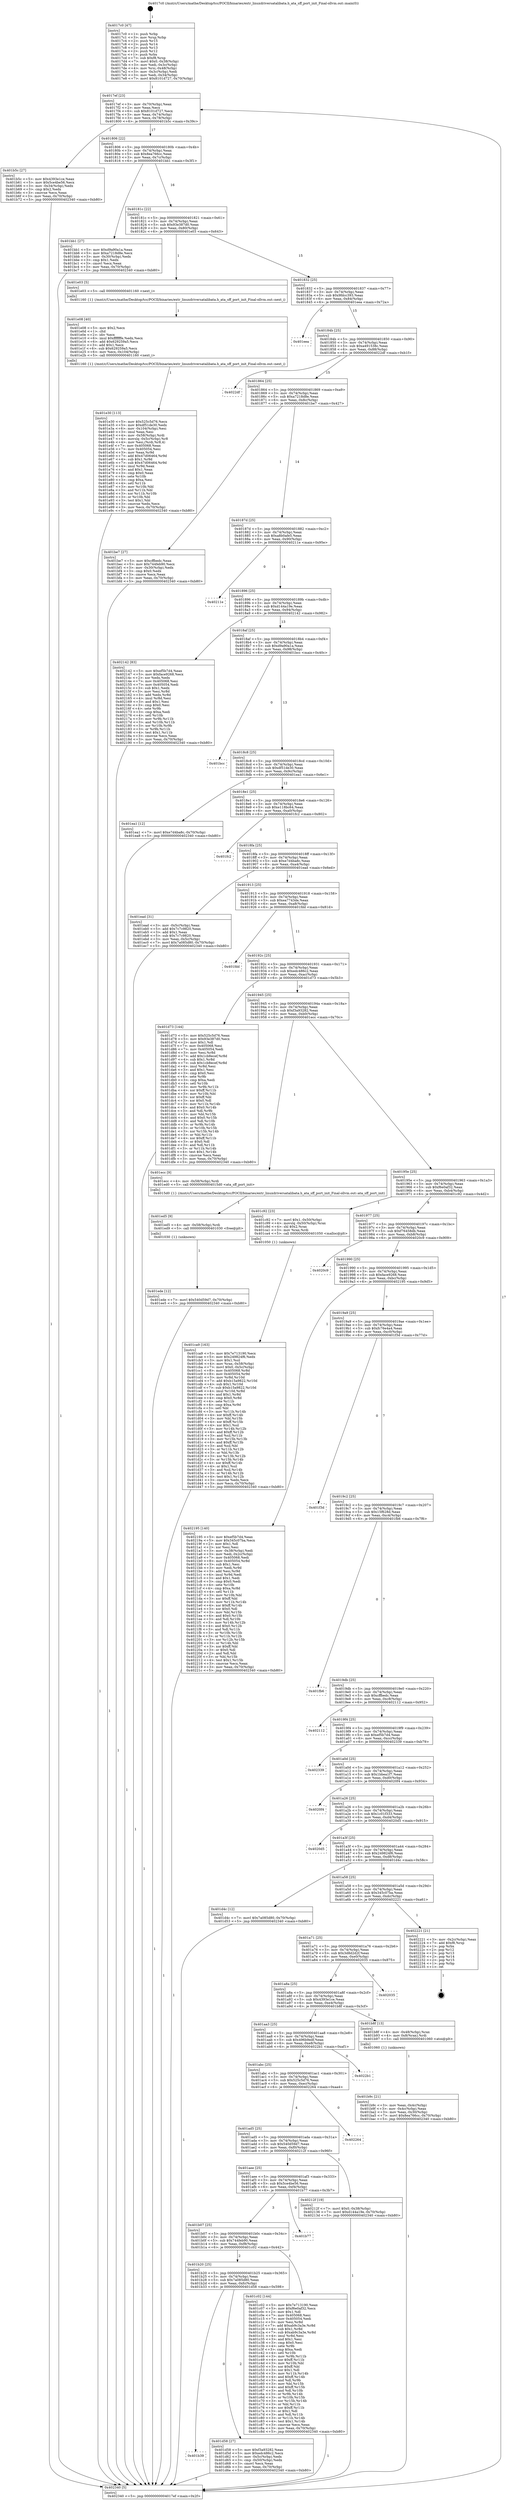 digraph "0x4017c0" {
  label = "0x4017c0 (/mnt/c/Users/mathe/Desktop/tcc/POCII/binaries/extr_linuxdriversatalibata.h_ata_sff_port_init_Final-ollvm.out::main(0))"
  labelloc = "t"
  node[shape=record]

  Entry [label="",width=0.3,height=0.3,shape=circle,fillcolor=black,style=filled]
  "0x4017ef" [label="{
     0x4017ef [23]\l
     | [instrs]\l
     &nbsp;&nbsp;0x4017ef \<+3\>: mov -0x70(%rbp),%eax\l
     &nbsp;&nbsp;0x4017f2 \<+2\>: mov %eax,%ecx\l
     &nbsp;&nbsp;0x4017f4 \<+6\>: sub $0x8101d727,%ecx\l
     &nbsp;&nbsp;0x4017fa \<+3\>: mov %eax,-0x74(%rbp)\l
     &nbsp;&nbsp;0x4017fd \<+3\>: mov %ecx,-0x78(%rbp)\l
     &nbsp;&nbsp;0x401800 \<+6\>: je 0000000000401b5c \<main+0x39c\>\l
  }"]
  "0x401b5c" [label="{
     0x401b5c [27]\l
     | [instrs]\l
     &nbsp;&nbsp;0x401b5c \<+5\>: mov $0x4393e1ce,%eax\l
     &nbsp;&nbsp;0x401b61 \<+5\>: mov $0x5ce4be56,%ecx\l
     &nbsp;&nbsp;0x401b66 \<+3\>: mov -0x34(%rbp),%edx\l
     &nbsp;&nbsp;0x401b69 \<+3\>: cmp $0x2,%edx\l
     &nbsp;&nbsp;0x401b6c \<+3\>: cmovne %ecx,%eax\l
     &nbsp;&nbsp;0x401b6f \<+3\>: mov %eax,-0x70(%rbp)\l
     &nbsp;&nbsp;0x401b72 \<+5\>: jmp 0000000000402340 \<main+0xb80\>\l
  }"]
  "0x401806" [label="{
     0x401806 [22]\l
     | [instrs]\l
     &nbsp;&nbsp;0x401806 \<+5\>: jmp 000000000040180b \<main+0x4b\>\l
     &nbsp;&nbsp;0x40180b \<+3\>: mov -0x74(%rbp),%eax\l
     &nbsp;&nbsp;0x40180e \<+5\>: sub $0x8ea766cc,%eax\l
     &nbsp;&nbsp;0x401813 \<+3\>: mov %eax,-0x7c(%rbp)\l
     &nbsp;&nbsp;0x401816 \<+6\>: je 0000000000401bb1 \<main+0x3f1\>\l
  }"]
  "0x402340" [label="{
     0x402340 [5]\l
     | [instrs]\l
     &nbsp;&nbsp;0x402340 \<+5\>: jmp 00000000004017ef \<main+0x2f\>\l
  }"]
  "0x4017c0" [label="{
     0x4017c0 [47]\l
     | [instrs]\l
     &nbsp;&nbsp;0x4017c0 \<+1\>: push %rbp\l
     &nbsp;&nbsp;0x4017c1 \<+3\>: mov %rsp,%rbp\l
     &nbsp;&nbsp;0x4017c4 \<+2\>: push %r15\l
     &nbsp;&nbsp;0x4017c6 \<+2\>: push %r14\l
     &nbsp;&nbsp;0x4017c8 \<+2\>: push %r13\l
     &nbsp;&nbsp;0x4017ca \<+2\>: push %r12\l
     &nbsp;&nbsp;0x4017cc \<+1\>: push %rbx\l
     &nbsp;&nbsp;0x4017cd \<+7\>: sub $0xf8,%rsp\l
     &nbsp;&nbsp;0x4017d4 \<+7\>: movl $0x0,-0x38(%rbp)\l
     &nbsp;&nbsp;0x4017db \<+3\>: mov %edi,-0x3c(%rbp)\l
     &nbsp;&nbsp;0x4017de \<+4\>: mov %rsi,-0x48(%rbp)\l
     &nbsp;&nbsp;0x4017e2 \<+3\>: mov -0x3c(%rbp),%edi\l
     &nbsp;&nbsp;0x4017e5 \<+3\>: mov %edi,-0x34(%rbp)\l
     &nbsp;&nbsp;0x4017e8 \<+7\>: movl $0x8101d727,-0x70(%rbp)\l
  }"]
  Exit [label="",width=0.3,height=0.3,shape=circle,fillcolor=black,style=filled,peripheries=2]
  "0x401bb1" [label="{
     0x401bb1 [27]\l
     | [instrs]\l
     &nbsp;&nbsp;0x401bb1 \<+5\>: mov $0xd9a90a1a,%eax\l
     &nbsp;&nbsp;0x401bb6 \<+5\>: mov $0xa7218d8e,%ecx\l
     &nbsp;&nbsp;0x401bbb \<+3\>: mov -0x30(%rbp),%edx\l
     &nbsp;&nbsp;0x401bbe \<+3\>: cmp $0x1,%edx\l
     &nbsp;&nbsp;0x401bc1 \<+3\>: cmovl %ecx,%eax\l
     &nbsp;&nbsp;0x401bc4 \<+3\>: mov %eax,-0x70(%rbp)\l
     &nbsp;&nbsp;0x401bc7 \<+5\>: jmp 0000000000402340 \<main+0xb80\>\l
  }"]
  "0x40181c" [label="{
     0x40181c [22]\l
     | [instrs]\l
     &nbsp;&nbsp;0x40181c \<+5\>: jmp 0000000000401821 \<main+0x61\>\l
     &nbsp;&nbsp;0x401821 \<+3\>: mov -0x74(%rbp),%eax\l
     &nbsp;&nbsp;0x401824 \<+5\>: sub $0x93e387d0,%eax\l
     &nbsp;&nbsp;0x401829 \<+3\>: mov %eax,-0x80(%rbp)\l
     &nbsp;&nbsp;0x40182c \<+6\>: je 0000000000401e03 \<main+0x643\>\l
  }"]
  "0x401ede" [label="{
     0x401ede [12]\l
     | [instrs]\l
     &nbsp;&nbsp;0x401ede \<+7\>: movl $0x540d59d7,-0x70(%rbp)\l
     &nbsp;&nbsp;0x401ee5 \<+5\>: jmp 0000000000402340 \<main+0xb80\>\l
  }"]
  "0x401e03" [label="{
     0x401e03 [5]\l
     | [instrs]\l
     &nbsp;&nbsp;0x401e03 \<+5\>: call 0000000000401160 \<next_i\>\l
     | [calls]\l
     &nbsp;&nbsp;0x401160 \{1\} (/mnt/c/Users/mathe/Desktop/tcc/POCII/binaries/extr_linuxdriversatalibata.h_ata_sff_port_init_Final-ollvm.out::next_i)\l
  }"]
  "0x401832" [label="{
     0x401832 [25]\l
     | [instrs]\l
     &nbsp;&nbsp;0x401832 \<+5\>: jmp 0000000000401837 \<main+0x77\>\l
     &nbsp;&nbsp;0x401837 \<+3\>: mov -0x74(%rbp),%eax\l
     &nbsp;&nbsp;0x40183a \<+5\>: sub $0x9fdcc393,%eax\l
     &nbsp;&nbsp;0x40183f \<+6\>: mov %eax,-0x84(%rbp)\l
     &nbsp;&nbsp;0x401845 \<+6\>: je 0000000000401eea \<main+0x72a\>\l
  }"]
  "0x401ed5" [label="{
     0x401ed5 [9]\l
     | [instrs]\l
     &nbsp;&nbsp;0x401ed5 \<+4\>: mov -0x58(%rbp),%rdi\l
     &nbsp;&nbsp;0x401ed9 \<+5\>: call 0000000000401030 \<free@plt\>\l
     | [calls]\l
     &nbsp;&nbsp;0x401030 \{1\} (unknown)\l
  }"]
  "0x401eea" [label="{
     0x401eea\l
  }", style=dashed]
  "0x40184b" [label="{
     0x40184b [25]\l
     | [instrs]\l
     &nbsp;&nbsp;0x40184b \<+5\>: jmp 0000000000401850 \<main+0x90\>\l
     &nbsp;&nbsp;0x401850 \<+3\>: mov -0x74(%rbp),%eax\l
     &nbsp;&nbsp;0x401853 \<+5\>: sub $0xa491538c,%eax\l
     &nbsp;&nbsp;0x401858 \<+6\>: mov %eax,-0x88(%rbp)\l
     &nbsp;&nbsp;0x40185e \<+6\>: je 00000000004022df \<main+0xb1f\>\l
  }"]
  "0x401e30" [label="{
     0x401e30 [113]\l
     | [instrs]\l
     &nbsp;&nbsp;0x401e30 \<+5\>: mov $0x525c5d76,%ecx\l
     &nbsp;&nbsp;0x401e35 \<+5\>: mov $0xdf51de30,%edx\l
     &nbsp;&nbsp;0x401e3a \<+6\>: mov -0x104(%rbp),%esi\l
     &nbsp;&nbsp;0x401e40 \<+3\>: imul %eax,%esi\l
     &nbsp;&nbsp;0x401e43 \<+4\>: mov -0x58(%rbp),%rdi\l
     &nbsp;&nbsp;0x401e47 \<+4\>: movslq -0x5c(%rbp),%r8\l
     &nbsp;&nbsp;0x401e4b \<+4\>: mov %esi,(%rdi,%r8,4)\l
     &nbsp;&nbsp;0x401e4f \<+7\>: mov 0x405068,%eax\l
     &nbsp;&nbsp;0x401e56 \<+7\>: mov 0x405054,%esi\l
     &nbsp;&nbsp;0x401e5d \<+3\>: mov %eax,%r9d\l
     &nbsp;&nbsp;0x401e60 \<+7\>: add $0x47d06464,%r9d\l
     &nbsp;&nbsp;0x401e67 \<+4\>: sub $0x1,%r9d\l
     &nbsp;&nbsp;0x401e6b \<+7\>: sub $0x47d06464,%r9d\l
     &nbsp;&nbsp;0x401e72 \<+4\>: imul %r9d,%eax\l
     &nbsp;&nbsp;0x401e76 \<+3\>: and $0x1,%eax\l
     &nbsp;&nbsp;0x401e79 \<+3\>: cmp $0x0,%eax\l
     &nbsp;&nbsp;0x401e7c \<+4\>: sete %r10b\l
     &nbsp;&nbsp;0x401e80 \<+3\>: cmp $0xa,%esi\l
     &nbsp;&nbsp;0x401e83 \<+4\>: setl %r11b\l
     &nbsp;&nbsp;0x401e87 \<+3\>: mov %r10b,%bl\l
     &nbsp;&nbsp;0x401e8a \<+3\>: and %r11b,%bl\l
     &nbsp;&nbsp;0x401e8d \<+3\>: xor %r11b,%r10b\l
     &nbsp;&nbsp;0x401e90 \<+3\>: or %r10b,%bl\l
     &nbsp;&nbsp;0x401e93 \<+3\>: test $0x1,%bl\l
     &nbsp;&nbsp;0x401e96 \<+3\>: cmovne %edx,%ecx\l
     &nbsp;&nbsp;0x401e99 \<+3\>: mov %ecx,-0x70(%rbp)\l
     &nbsp;&nbsp;0x401e9c \<+5\>: jmp 0000000000402340 \<main+0xb80\>\l
  }"]
  "0x4022df" [label="{
     0x4022df\l
  }", style=dashed]
  "0x401864" [label="{
     0x401864 [25]\l
     | [instrs]\l
     &nbsp;&nbsp;0x401864 \<+5\>: jmp 0000000000401869 \<main+0xa9\>\l
     &nbsp;&nbsp;0x401869 \<+3\>: mov -0x74(%rbp),%eax\l
     &nbsp;&nbsp;0x40186c \<+5\>: sub $0xa7218d8e,%eax\l
     &nbsp;&nbsp;0x401871 \<+6\>: mov %eax,-0x8c(%rbp)\l
     &nbsp;&nbsp;0x401877 \<+6\>: je 0000000000401be7 \<main+0x427\>\l
  }"]
  "0x401e08" [label="{
     0x401e08 [40]\l
     | [instrs]\l
     &nbsp;&nbsp;0x401e08 \<+5\>: mov $0x2,%ecx\l
     &nbsp;&nbsp;0x401e0d \<+1\>: cltd\l
     &nbsp;&nbsp;0x401e0e \<+2\>: idiv %ecx\l
     &nbsp;&nbsp;0x401e10 \<+6\>: imul $0xfffffffe,%edx,%ecx\l
     &nbsp;&nbsp;0x401e16 \<+6\>: add $0x629259a5,%ecx\l
     &nbsp;&nbsp;0x401e1c \<+3\>: add $0x1,%ecx\l
     &nbsp;&nbsp;0x401e1f \<+6\>: sub $0x629259a5,%ecx\l
     &nbsp;&nbsp;0x401e25 \<+6\>: mov %ecx,-0x104(%rbp)\l
     &nbsp;&nbsp;0x401e2b \<+5\>: call 0000000000401160 \<next_i\>\l
     | [calls]\l
     &nbsp;&nbsp;0x401160 \{1\} (/mnt/c/Users/mathe/Desktop/tcc/POCII/binaries/extr_linuxdriversatalibata.h_ata_sff_port_init_Final-ollvm.out::next_i)\l
  }"]
  "0x401be7" [label="{
     0x401be7 [27]\l
     | [instrs]\l
     &nbsp;&nbsp;0x401be7 \<+5\>: mov $0xcffbedc,%eax\l
     &nbsp;&nbsp;0x401bec \<+5\>: mov $0x744feb90,%ecx\l
     &nbsp;&nbsp;0x401bf1 \<+3\>: mov -0x30(%rbp),%edx\l
     &nbsp;&nbsp;0x401bf4 \<+3\>: cmp $0x0,%edx\l
     &nbsp;&nbsp;0x401bf7 \<+3\>: cmove %ecx,%eax\l
     &nbsp;&nbsp;0x401bfa \<+3\>: mov %eax,-0x70(%rbp)\l
     &nbsp;&nbsp;0x401bfd \<+5\>: jmp 0000000000402340 \<main+0xb80\>\l
  }"]
  "0x40187d" [label="{
     0x40187d [25]\l
     | [instrs]\l
     &nbsp;&nbsp;0x40187d \<+5\>: jmp 0000000000401882 \<main+0xc2\>\l
     &nbsp;&nbsp;0x401882 \<+3\>: mov -0x74(%rbp),%eax\l
     &nbsp;&nbsp;0x401885 \<+5\>: sub $0xa8b0afe5,%eax\l
     &nbsp;&nbsp;0x40188a \<+6\>: mov %eax,-0x90(%rbp)\l
     &nbsp;&nbsp;0x401890 \<+6\>: je 000000000040211e \<main+0x95e\>\l
  }"]
  "0x401b39" [label="{
     0x401b39\l
  }", style=dashed]
  "0x40211e" [label="{
     0x40211e\l
  }", style=dashed]
  "0x401896" [label="{
     0x401896 [25]\l
     | [instrs]\l
     &nbsp;&nbsp;0x401896 \<+5\>: jmp 000000000040189b \<main+0xdb\>\l
     &nbsp;&nbsp;0x40189b \<+3\>: mov -0x74(%rbp),%eax\l
     &nbsp;&nbsp;0x40189e \<+5\>: sub $0xd144a19e,%eax\l
     &nbsp;&nbsp;0x4018a3 \<+6\>: mov %eax,-0x94(%rbp)\l
     &nbsp;&nbsp;0x4018a9 \<+6\>: je 0000000000402142 \<main+0x982\>\l
  }"]
  "0x401d58" [label="{
     0x401d58 [27]\l
     | [instrs]\l
     &nbsp;&nbsp;0x401d58 \<+5\>: mov $0xf3a93282,%eax\l
     &nbsp;&nbsp;0x401d5d \<+5\>: mov $0xedc486c2,%ecx\l
     &nbsp;&nbsp;0x401d62 \<+3\>: mov -0x5c(%rbp),%edx\l
     &nbsp;&nbsp;0x401d65 \<+3\>: cmp -0x50(%rbp),%edx\l
     &nbsp;&nbsp;0x401d68 \<+3\>: cmovl %ecx,%eax\l
     &nbsp;&nbsp;0x401d6b \<+3\>: mov %eax,-0x70(%rbp)\l
     &nbsp;&nbsp;0x401d6e \<+5\>: jmp 0000000000402340 \<main+0xb80\>\l
  }"]
  "0x402142" [label="{
     0x402142 [83]\l
     | [instrs]\l
     &nbsp;&nbsp;0x402142 \<+5\>: mov $0xef5b7d4,%eax\l
     &nbsp;&nbsp;0x402147 \<+5\>: mov $0xface9268,%ecx\l
     &nbsp;&nbsp;0x40214c \<+2\>: xor %edx,%edx\l
     &nbsp;&nbsp;0x40214e \<+7\>: mov 0x405068,%esi\l
     &nbsp;&nbsp;0x402155 \<+7\>: mov 0x405054,%edi\l
     &nbsp;&nbsp;0x40215c \<+3\>: sub $0x1,%edx\l
     &nbsp;&nbsp;0x40215f \<+3\>: mov %esi,%r8d\l
     &nbsp;&nbsp;0x402162 \<+3\>: add %edx,%r8d\l
     &nbsp;&nbsp;0x402165 \<+4\>: imul %r8d,%esi\l
     &nbsp;&nbsp;0x402169 \<+3\>: and $0x1,%esi\l
     &nbsp;&nbsp;0x40216c \<+3\>: cmp $0x0,%esi\l
     &nbsp;&nbsp;0x40216f \<+4\>: sete %r9b\l
     &nbsp;&nbsp;0x402173 \<+3\>: cmp $0xa,%edi\l
     &nbsp;&nbsp;0x402176 \<+4\>: setl %r10b\l
     &nbsp;&nbsp;0x40217a \<+3\>: mov %r9b,%r11b\l
     &nbsp;&nbsp;0x40217d \<+3\>: and %r10b,%r11b\l
     &nbsp;&nbsp;0x402180 \<+3\>: xor %r10b,%r9b\l
     &nbsp;&nbsp;0x402183 \<+3\>: or %r9b,%r11b\l
     &nbsp;&nbsp;0x402186 \<+4\>: test $0x1,%r11b\l
     &nbsp;&nbsp;0x40218a \<+3\>: cmovne %ecx,%eax\l
     &nbsp;&nbsp;0x40218d \<+3\>: mov %eax,-0x70(%rbp)\l
     &nbsp;&nbsp;0x402190 \<+5\>: jmp 0000000000402340 \<main+0xb80\>\l
  }"]
  "0x4018af" [label="{
     0x4018af [25]\l
     | [instrs]\l
     &nbsp;&nbsp;0x4018af \<+5\>: jmp 00000000004018b4 \<main+0xf4\>\l
     &nbsp;&nbsp;0x4018b4 \<+3\>: mov -0x74(%rbp),%eax\l
     &nbsp;&nbsp;0x4018b7 \<+5\>: sub $0xd9a90a1a,%eax\l
     &nbsp;&nbsp;0x4018bc \<+6\>: mov %eax,-0x98(%rbp)\l
     &nbsp;&nbsp;0x4018c2 \<+6\>: je 0000000000401bcc \<main+0x40c\>\l
  }"]
  "0x401ca9" [label="{
     0x401ca9 [163]\l
     | [instrs]\l
     &nbsp;&nbsp;0x401ca9 \<+5\>: mov $0x7e713190,%ecx\l
     &nbsp;&nbsp;0x401cae \<+5\>: mov $0x249824f6,%edx\l
     &nbsp;&nbsp;0x401cb3 \<+3\>: mov $0x1,%sil\l
     &nbsp;&nbsp;0x401cb6 \<+4\>: mov %rax,-0x58(%rbp)\l
     &nbsp;&nbsp;0x401cba \<+7\>: movl $0x0,-0x5c(%rbp)\l
     &nbsp;&nbsp;0x401cc1 \<+8\>: mov 0x405068,%r8d\l
     &nbsp;&nbsp;0x401cc9 \<+8\>: mov 0x405054,%r9d\l
     &nbsp;&nbsp;0x401cd1 \<+3\>: mov %r8d,%r10d\l
     &nbsp;&nbsp;0x401cd4 \<+7\>: add $0xb15a9822,%r10d\l
     &nbsp;&nbsp;0x401cdb \<+4\>: sub $0x1,%r10d\l
     &nbsp;&nbsp;0x401cdf \<+7\>: sub $0xb15a9822,%r10d\l
     &nbsp;&nbsp;0x401ce6 \<+4\>: imul %r10d,%r8d\l
     &nbsp;&nbsp;0x401cea \<+4\>: and $0x1,%r8d\l
     &nbsp;&nbsp;0x401cee \<+4\>: cmp $0x0,%r8d\l
     &nbsp;&nbsp;0x401cf2 \<+4\>: sete %r11b\l
     &nbsp;&nbsp;0x401cf6 \<+4\>: cmp $0xa,%r9d\l
     &nbsp;&nbsp;0x401cfa \<+3\>: setl %bl\l
     &nbsp;&nbsp;0x401cfd \<+3\>: mov %r11b,%r14b\l
     &nbsp;&nbsp;0x401d00 \<+4\>: xor $0xff,%r14b\l
     &nbsp;&nbsp;0x401d04 \<+3\>: mov %bl,%r15b\l
     &nbsp;&nbsp;0x401d07 \<+4\>: xor $0xff,%r15b\l
     &nbsp;&nbsp;0x401d0b \<+4\>: xor $0x1,%sil\l
     &nbsp;&nbsp;0x401d0f \<+3\>: mov %r14b,%r12b\l
     &nbsp;&nbsp;0x401d12 \<+4\>: and $0xff,%r12b\l
     &nbsp;&nbsp;0x401d16 \<+3\>: and %sil,%r11b\l
     &nbsp;&nbsp;0x401d19 \<+3\>: mov %r15b,%r13b\l
     &nbsp;&nbsp;0x401d1c \<+4\>: and $0xff,%r13b\l
     &nbsp;&nbsp;0x401d20 \<+3\>: and %sil,%bl\l
     &nbsp;&nbsp;0x401d23 \<+3\>: or %r11b,%r12b\l
     &nbsp;&nbsp;0x401d26 \<+3\>: or %bl,%r13b\l
     &nbsp;&nbsp;0x401d29 \<+3\>: xor %r13b,%r12b\l
     &nbsp;&nbsp;0x401d2c \<+3\>: or %r15b,%r14b\l
     &nbsp;&nbsp;0x401d2f \<+4\>: xor $0xff,%r14b\l
     &nbsp;&nbsp;0x401d33 \<+4\>: or $0x1,%sil\l
     &nbsp;&nbsp;0x401d37 \<+3\>: and %sil,%r14b\l
     &nbsp;&nbsp;0x401d3a \<+3\>: or %r14b,%r12b\l
     &nbsp;&nbsp;0x401d3d \<+4\>: test $0x1,%r12b\l
     &nbsp;&nbsp;0x401d41 \<+3\>: cmovne %edx,%ecx\l
     &nbsp;&nbsp;0x401d44 \<+3\>: mov %ecx,-0x70(%rbp)\l
     &nbsp;&nbsp;0x401d47 \<+5\>: jmp 0000000000402340 \<main+0xb80\>\l
  }"]
  "0x401bcc" [label="{
     0x401bcc\l
  }", style=dashed]
  "0x4018c8" [label="{
     0x4018c8 [25]\l
     | [instrs]\l
     &nbsp;&nbsp;0x4018c8 \<+5\>: jmp 00000000004018cd \<main+0x10d\>\l
     &nbsp;&nbsp;0x4018cd \<+3\>: mov -0x74(%rbp),%eax\l
     &nbsp;&nbsp;0x4018d0 \<+5\>: sub $0xdf51de30,%eax\l
     &nbsp;&nbsp;0x4018d5 \<+6\>: mov %eax,-0x9c(%rbp)\l
     &nbsp;&nbsp;0x4018db \<+6\>: je 0000000000401ea1 \<main+0x6e1\>\l
  }"]
  "0x401b20" [label="{
     0x401b20 [25]\l
     | [instrs]\l
     &nbsp;&nbsp;0x401b20 \<+5\>: jmp 0000000000401b25 \<main+0x365\>\l
     &nbsp;&nbsp;0x401b25 \<+3\>: mov -0x74(%rbp),%eax\l
     &nbsp;&nbsp;0x401b28 \<+5\>: sub $0x7a085d80,%eax\l
     &nbsp;&nbsp;0x401b2d \<+6\>: mov %eax,-0xfc(%rbp)\l
     &nbsp;&nbsp;0x401b33 \<+6\>: je 0000000000401d58 \<main+0x598\>\l
  }"]
  "0x401ea1" [label="{
     0x401ea1 [12]\l
     | [instrs]\l
     &nbsp;&nbsp;0x401ea1 \<+7\>: movl $0xe7d4ba8c,-0x70(%rbp)\l
     &nbsp;&nbsp;0x401ea8 \<+5\>: jmp 0000000000402340 \<main+0xb80\>\l
  }"]
  "0x4018e1" [label="{
     0x4018e1 [25]\l
     | [instrs]\l
     &nbsp;&nbsp;0x4018e1 \<+5\>: jmp 00000000004018e6 \<main+0x126\>\l
     &nbsp;&nbsp;0x4018e6 \<+3\>: mov -0x74(%rbp),%eax\l
     &nbsp;&nbsp;0x4018e9 \<+5\>: sub $0xe118bc64,%eax\l
     &nbsp;&nbsp;0x4018ee \<+6\>: mov %eax,-0xa0(%rbp)\l
     &nbsp;&nbsp;0x4018f4 \<+6\>: je 0000000000401fc2 \<main+0x802\>\l
  }"]
  "0x401c02" [label="{
     0x401c02 [144]\l
     | [instrs]\l
     &nbsp;&nbsp;0x401c02 \<+5\>: mov $0x7e713190,%eax\l
     &nbsp;&nbsp;0x401c07 \<+5\>: mov $0xf6e0af32,%ecx\l
     &nbsp;&nbsp;0x401c0c \<+2\>: mov $0x1,%dl\l
     &nbsp;&nbsp;0x401c0e \<+7\>: mov 0x405068,%esi\l
     &nbsp;&nbsp;0x401c15 \<+7\>: mov 0x405054,%edi\l
     &nbsp;&nbsp;0x401c1c \<+3\>: mov %esi,%r8d\l
     &nbsp;&nbsp;0x401c1f \<+7\>: add $0xab9c3a3e,%r8d\l
     &nbsp;&nbsp;0x401c26 \<+4\>: sub $0x1,%r8d\l
     &nbsp;&nbsp;0x401c2a \<+7\>: sub $0xab9c3a3e,%r8d\l
     &nbsp;&nbsp;0x401c31 \<+4\>: imul %r8d,%esi\l
     &nbsp;&nbsp;0x401c35 \<+3\>: and $0x1,%esi\l
     &nbsp;&nbsp;0x401c38 \<+3\>: cmp $0x0,%esi\l
     &nbsp;&nbsp;0x401c3b \<+4\>: sete %r9b\l
     &nbsp;&nbsp;0x401c3f \<+3\>: cmp $0xa,%edi\l
     &nbsp;&nbsp;0x401c42 \<+4\>: setl %r10b\l
     &nbsp;&nbsp;0x401c46 \<+3\>: mov %r9b,%r11b\l
     &nbsp;&nbsp;0x401c49 \<+4\>: xor $0xff,%r11b\l
     &nbsp;&nbsp;0x401c4d \<+3\>: mov %r10b,%bl\l
     &nbsp;&nbsp;0x401c50 \<+3\>: xor $0xff,%bl\l
     &nbsp;&nbsp;0x401c53 \<+3\>: xor $0x1,%dl\l
     &nbsp;&nbsp;0x401c56 \<+3\>: mov %r11b,%r14b\l
     &nbsp;&nbsp;0x401c59 \<+4\>: and $0xff,%r14b\l
     &nbsp;&nbsp;0x401c5d \<+3\>: and %dl,%r9b\l
     &nbsp;&nbsp;0x401c60 \<+3\>: mov %bl,%r15b\l
     &nbsp;&nbsp;0x401c63 \<+4\>: and $0xff,%r15b\l
     &nbsp;&nbsp;0x401c67 \<+3\>: and %dl,%r10b\l
     &nbsp;&nbsp;0x401c6a \<+3\>: or %r9b,%r14b\l
     &nbsp;&nbsp;0x401c6d \<+3\>: or %r10b,%r15b\l
     &nbsp;&nbsp;0x401c70 \<+3\>: xor %r15b,%r14b\l
     &nbsp;&nbsp;0x401c73 \<+3\>: or %bl,%r11b\l
     &nbsp;&nbsp;0x401c76 \<+4\>: xor $0xff,%r11b\l
     &nbsp;&nbsp;0x401c7a \<+3\>: or $0x1,%dl\l
     &nbsp;&nbsp;0x401c7d \<+3\>: and %dl,%r11b\l
     &nbsp;&nbsp;0x401c80 \<+3\>: or %r11b,%r14b\l
     &nbsp;&nbsp;0x401c83 \<+4\>: test $0x1,%r14b\l
     &nbsp;&nbsp;0x401c87 \<+3\>: cmovne %ecx,%eax\l
     &nbsp;&nbsp;0x401c8a \<+3\>: mov %eax,-0x70(%rbp)\l
     &nbsp;&nbsp;0x401c8d \<+5\>: jmp 0000000000402340 \<main+0xb80\>\l
  }"]
  "0x401fc2" [label="{
     0x401fc2\l
  }", style=dashed]
  "0x4018fa" [label="{
     0x4018fa [25]\l
     | [instrs]\l
     &nbsp;&nbsp;0x4018fa \<+5\>: jmp 00000000004018ff \<main+0x13f\>\l
     &nbsp;&nbsp;0x4018ff \<+3\>: mov -0x74(%rbp),%eax\l
     &nbsp;&nbsp;0x401902 \<+5\>: sub $0xe7d4ba8c,%eax\l
     &nbsp;&nbsp;0x401907 \<+6\>: mov %eax,-0xa4(%rbp)\l
     &nbsp;&nbsp;0x40190d \<+6\>: je 0000000000401ead \<main+0x6ed\>\l
  }"]
  "0x401b07" [label="{
     0x401b07 [25]\l
     | [instrs]\l
     &nbsp;&nbsp;0x401b07 \<+5\>: jmp 0000000000401b0c \<main+0x34c\>\l
     &nbsp;&nbsp;0x401b0c \<+3\>: mov -0x74(%rbp),%eax\l
     &nbsp;&nbsp;0x401b0f \<+5\>: sub $0x744feb90,%eax\l
     &nbsp;&nbsp;0x401b14 \<+6\>: mov %eax,-0xf8(%rbp)\l
     &nbsp;&nbsp;0x401b1a \<+6\>: je 0000000000401c02 \<main+0x442\>\l
  }"]
  "0x401ead" [label="{
     0x401ead [31]\l
     | [instrs]\l
     &nbsp;&nbsp;0x401ead \<+3\>: mov -0x5c(%rbp),%eax\l
     &nbsp;&nbsp;0x401eb0 \<+5\>: add $0x7c7c9820,%eax\l
     &nbsp;&nbsp;0x401eb5 \<+3\>: add $0x1,%eax\l
     &nbsp;&nbsp;0x401eb8 \<+5\>: sub $0x7c7c9820,%eax\l
     &nbsp;&nbsp;0x401ebd \<+3\>: mov %eax,-0x5c(%rbp)\l
     &nbsp;&nbsp;0x401ec0 \<+7\>: movl $0x7a085d80,-0x70(%rbp)\l
     &nbsp;&nbsp;0x401ec7 \<+5\>: jmp 0000000000402340 \<main+0xb80\>\l
  }"]
  "0x401913" [label="{
     0x401913 [25]\l
     | [instrs]\l
     &nbsp;&nbsp;0x401913 \<+5\>: jmp 0000000000401918 \<main+0x158\>\l
     &nbsp;&nbsp;0x401918 \<+3\>: mov -0x74(%rbp),%eax\l
     &nbsp;&nbsp;0x40191b \<+5\>: sub $0xea7743de,%eax\l
     &nbsp;&nbsp;0x401920 \<+6\>: mov %eax,-0xa8(%rbp)\l
     &nbsp;&nbsp;0x401926 \<+6\>: je 0000000000401fdd \<main+0x81d\>\l
  }"]
  "0x401b77" [label="{
     0x401b77\l
  }", style=dashed]
  "0x401fdd" [label="{
     0x401fdd\l
  }", style=dashed]
  "0x40192c" [label="{
     0x40192c [25]\l
     | [instrs]\l
     &nbsp;&nbsp;0x40192c \<+5\>: jmp 0000000000401931 \<main+0x171\>\l
     &nbsp;&nbsp;0x401931 \<+3\>: mov -0x74(%rbp),%eax\l
     &nbsp;&nbsp;0x401934 \<+5\>: sub $0xedc486c2,%eax\l
     &nbsp;&nbsp;0x401939 \<+6\>: mov %eax,-0xac(%rbp)\l
     &nbsp;&nbsp;0x40193f \<+6\>: je 0000000000401d73 \<main+0x5b3\>\l
  }"]
  "0x401aee" [label="{
     0x401aee [25]\l
     | [instrs]\l
     &nbsp;&nbsp;0x401aee \<+5\>: jmp 0000000000401af3 \<main+0x333\>\l
     &nbsp;&nbsp;0x401af3 \<+3\>: mov -0x74(%rbp),%eax\l
     &nbsp;&nbsp;0x401af6 \<+5\>: sub $0x5ce4be56,%eax\l
     &nbsp;&nbsp;0x401afb \<+6\>: mov %eax,-0xf4(%rbp)\l
     &nbsp;&nbsp;0x401b01 \<+6\>: je 0000000000401b77 \<main+0x3b7\>\l
  }"]
  "0x401d73" [label="{
     0x401d73 [144]\l
     | [instrs]\l
     &nbsp;&nbsp;0x401d73 \<+5\>: mov $0x525c5d76,%eax\l
     &nbsp;&nbsp;0x401d78 \<+5\>: mov $0x93e387d0,%ecx\l
     &nbsp;&nbsp;0x401d7d \<+2\>: mov $0x1,%dl\l
     &nbsp;&nbsp;0x401d7f \<+7\>: mov 0x405068,%esi\l
     &nbsp;&nbsp;0x401d86 \<+7\>: mov 0x405054,%edi\l
     &nbsp;&nbsp;0x401d8d \<+3\>: mov %esi,%r8d\l
     &nbsp;&nbsp;0x401d90 \<+7\>: add $0x1cb8ecef,%r8d\l
     &nbsp;&nbsp;0x401d97 \<+4\>: sub $0x1,%r8d\l
     &nbsp;&nbsp;0x401d9b \<+7\>: sub $0x1cb8ecef,%r8d\l
     &nbsp;&nbsp;0x401da2 \<+4\>: imul %r8d,%esi\l
     &nbsp;&nbsp;0x401da6 \<+3\>: and $0x1,%esi\l
     &nbsp;&nbsp;0x401da9 \<+3\>: cmp $0x0,%esi\l
     &nbsp;&nbsp;0x401dac \<+4\>: sete %r9b\l
     &nbsp;&nbsp;0x401db0 \<+3\>: cmp $0xa,%edi\l
     &nbsp;&nbsp;0x401db3 \<+4\>: setl %r10b\l
     &nbsp;&nbsp;0x401db7 \<+3\>: mov %r9b,%r11b\l
     &nbsp;&nbsp;0x401dba \<+4\>: xor $0xff,%r11b\l
     &nbsp;&nbsp;0x401dbe \<+3\>: mov %r10b,%bl\l
     &nbsp;&nbsp;0x401dc1 \<+3\>: xor $0xff,%bl\l
     &nbsp;&nbsp;0x401dc4 \<+3\>: xor $0x0,%dl\l
     &nbsp;&nbsp;0x401dc7 \<+3\>: mov %r11b,%r14b\l
     &nbsp;&nbsp;0x401dca \<+4\>: and $0x0,%r14b\l
     &nbsp;&nbsp;0x401dce \<+3\>: and %dl,%r9b\l
     &nbsp;&nbsp;0x401dd1 \<+3\>: mov %bl,%r15b\l
     &nbsp;&nbsp;0x401dd4 \<+4\>: and $0x0,%r15b\l
     &nbsp;&nbsp;0x401dd8 \<+3\>: and %dl,%r10b\l
     &nbsp;&nbsp;0x401ddb \<+3\>: or %r9b,%r14b\l
     &nbsp;&nbsp;0x401dde \<+3\>: or %r10b,%r15b\l
     &nbsp;&nbsp;0x401de1 \<+3\>: xor %r15b,%r14b\l
     &nbsp;&nbsp;0x401de4 \<+3\>: or %bl,%r11b\l
     &nbsp;&nbsp;0x401de7 \<+4\>: xor $0xff,%r11b\l
     &nbsp;&nbsp;0x401deb \<+3\>: or $0x0,%dl\l
     &nbsp;&nbsp;0x401dee \<+3\>: and %dl,%r11b\l
     &nbsp;&nbsp;0x401df1 \<+3\>: or %r11b,%r14b\l
     &nbsp;&nbsp;0x401df4 \<+4\>: test $0x1,%r14b\l
     &nbsp;&nbsp;0x401df8 \<+3\>: cmovne %ecx,%eax\l
     &nbsp;&nbsp;0x401dfb \<+3\>: mov %eax,-0x70(%rbp)\l
     &nbsp;&nbsp;0x401dfe \<+5\>: jmp 0000000000402340 \<main+0xb80\>\l
  }"]
  "0x401945" [label="{
     0x401945 [25]\l
     | [instrs]\l
     &nbsp;&nbsp;0x401945 \<+5\>: jmp 000000000040194a \<main+0x18a\>\l
     &nbsp;&nbsp;0x40194a \<+3\>: mov -0x74(%rbp),%eax\l
     &nbsp;&nbsp;0x40194d \<+5\>: sub $0xf3a93282,%eax\l
     &nbsp;&nbsp;0x401952 \<+6\>: mov %eax,-0xb0(%rbp)\l
     &nbsp;&nbsp;0x401958 \<+6\>: je 0000000000401ecc \<main+0x70c\>\l
  }"]
  "0x40212f" [label="{
     0x40212f [19]\l
     | [instrs]\l
     &nbsp;&nbsp;0x40212f \<+7\>: movl $0x0,-0x38(%rbp)\l
     &nbsp;&nbsp;0x402136 \<+7\>: movl $0xd144a19e,-0x70(%rbp)\l
     &nbsp;&nbsp;0x40213d \<+5\>: jmp 0000000000402340 \<main+0xb80\>\l
  }"]
  "0x401ecc" [label="{
     0x401ecc [9]\l
     | [instrs]\l
     &nbsp;&nbsp;0x401ecc \<+4\>: mov -0x58(%rbp),%rdi\l
     &nbsp;&nbsp;0x401ed0 \<+5\>: call 00000000004015d0 \<ata_sff_port_init\>\l
     | [calls]\l
     &nbsp;&nbsp;0x4015d0 \{1\} (/mnt/c/Users/mathe/Desktop/tcc/POCII/binaries/extr_linuxdriversatalibata.h_ata_sff_port_init_Final-ollvm.out::ata_sff_port_init)\l
  }"]
  "0x40195e" [label="{
     0x40195e [25]\l
     | [instrs]\l
     &nbsp;&nbsp;0x40195e \<+5\>: jmp 0000000000401963 \<main+0x1a3\>\l
     &nbsp;&nbsp;0x401963 \<+3\>: mov -0x74(%rbp),%eax\l
     &nbsp;&nbsp;0x401966 \<+5\>: sub $0xf6e0af32,%eax\l
     &nbsp;&nbsp;0x40196b \<+6\>: mov %eax,-0xb4(%rbp)\l
     &nbsp;&nbsp;0x401971 \<+6\>: je 0000000000401c92 \<main+0x4d2\>\l
  }"]
  "0x401ad5" [label="{
     0x401ad5 [25]\l
     | [instrs]\l
     &nbsp;&nbsp;0x401ad5 \<+5\>: jmp 0000000000401ada \<main+0x31a\>\l
     &nbsp;&nbsp;0x401ada \<+3\>: mov -0x74(%rbp),%eax\l
     &nbsp;&nbsp;0x401add \<+5\>: sub $0x540d59d7,%eax\l
     &nbsp;&nbsp;0x401ae2 \<+6\>: mov %eax,-0xf0(%rbp)\l
     &nbsp;&nbsp;0x401ae8 \<+6\>: je 000000000040212f \<main+0x96f\>\l
  }"]
  "0x401c92" [label="{
     0x401c92 [23]\l
     | [instrs]\l
     &nbsp;&nbsp;0x401c92 \<+7\>: movl $0x1,-0x50(%rbp)\l
     &nbsp;&nbsp;0x401c99 \<+4\>: movslq -0x50(%rbp),%rax\l
     &nbsp;&nbsp;0x401c9d \<+4\>: shl $0x2,%rax\l
     &nbsp;&nbsp;0x401ca1 \<+3\>: mov %rax,%rdi\l
     &nbsp;&nbsp;0x401ca4 \<+5\>: call 0000000000401050 \<malloc@plt\>\l
     | [calls]\l
     &nbsp;&nbsp;0x401050 \{1\} (unknown)\l
  }"]
  "0x401977" [label="{
     0x401977 [25]\l
     | [instrs]\l
     &nbsp;&nbsp;0x401977 \<+5\>: jmp 000000000040197c \<main+0x1bc\>\l
     &nbsp;&nbsp;0x40197c \<+3\>: mov -0x74(%rbp),%eax\l
     &nbsp;&nbsp;0x40197f \<+5\>: sub $0xf76458db,%eax\l
     &nbsp;&nbsp;0x401984 \<+6\>: mov %eax,-0xb8(%rbp)\l
     &nbsp;&nbsp;0x40198a \<+6\>: je 00000000004020c9 \<main+0x909\>\l
  }"]
  "0x402264" [label="{
     0x402264\l
  }", style=dashed]
  "0x4020c9" [label="{
     0x4020c9\l
  }", style=dashed]
  "0x401990" [label="{
     0x401990 [25]\l
     | [instrs]\l
     &nbsp;&nbsp;0x401990 \<+5\>: jmp 0000000000401995 \<main+0x1d5\>\l
     &nbsp;&nbsp;0x401995 \<+3\>: mov -0x74(%rbp),%eax\l
     &nbsp;&nbsp;0x401998 \<+5\>: sub $0xface9268,%eax\l
     &nbsp;&nbsp;0x40199d \<+6\>: mov %eax,-0xbc(%rbp)\l
     &nbsp;&nbsp;0x4019a3 \<+6\>: je 0000000000402195 \<main+0x9d5\>\l
  }"]
  "0x401abc" [label="{
     0x401abc [25]\l
     | [instrs]\l
     &nbsp;&nbsp;0x401abc \<+5\>: jmp 0000000000401ac1 \<main+0x301\>\l
     &nbsp;&nbsp;0x401ac1 \<+3\>: mov -0x74(%rbp),%eax\l
     &nbsp;&nbsp;0x401ac4 \<+5\>: sub $0x525c5d76,%eax\l
     &nbsp;&nbsp;0x401ac9 \<+6\>: mov %eax,-0xec(%rbp)\l
     &nbsp;&nbsp;0x401acf \<+6\>: je 0000000000402264 \<main+0xaa4\>\l
  }"]
  "0x402195" [label="{
     0x402195 [140]\l
     | [instrs]\l
     &nbsp;&nbsp;0x402195 \<+5\>: mov $0xef5b7d4,%eax\l
     &nbsp;&nbsp;0x40219a \<+5\>: mov $0x345c07ba,%ecx\l
     &nbsp;&nbsp;0x40219f \<+2\>: mov $0x1,%dl\l
     &nbsp;&nbsp;0x4021a1 \<+2\>: xor %esi,%esi\l
     &nbsp;&nbsp;0x4021a3 \<+3\>: mov -0x38(%rbp),%edi\l
     &nbsp;&nbsp;0x4021a6 \<+3\>: mov %edi,-0x2c(%rbp)\l
     &nbsp;&nbsp;0x4021a9 \<+7\>: mov 0x405068,%edi\l
     &nbsp;&nbsp;0x4021b0 \<+8\>: mov 0x405054,%r8d\l
     &nbsp;&nbsp;0x4021b8 \<+3\>: sub $0x1,%esi\l
     &nbsp;&nbsp;0x4021bb \<+3\>: mov %edi,%r9d\l
     &nbsp;&nbsp;0x4021be \<+3\>: add %esi,%r9d\l
     &nbsp;&nbsp;0x4021c1 \<+4\>: imul %r9d,%edi\l
     &nbsp;&nbsp;0x4021c5 \<+3\>: and $0x1,%edi\l
     &nbsp;&nbsp;0x4021c8 \<+3\>: cmp $0x0,%edi\l
     &nbsp;&nbsp;0x4021cb \<+4\>: sete %r10b\l
     &nbsp;&nbsp;0x4021cf \<+4\>: cmp $0xa,%r8d\l
     &nbsp;&nbsp;0x4021d3 \<+4\>: setl %r11b\l
     &nbsp;&nbsp;0x4021d7 \<+3\>: mov %r10b,%bl\l
     &nbsp;&nbsp;0x4021da \<+3\>: xor $0xff,%bl\l
     &nbsp;&nbsp;0x4021dd \<+3\>: mov %r11b,%r14b\l
     &nbsp;&nbsp;0x4021e0 \<+4\>: xor $0xff,%r14b\l
     &nbsp;&nbsp;0x4021e4 \<+3\>: xor $0x0,%dl\l
     &nbsp;&nbsp;0x4021e7 \<+3\>: mov %bl,%r15b\l
     &nbsp;&nbsp;0x4021ea \<+4\>: and $0x0,%r15b\l
     &nbsp;&nbsp;0x4021ee \<+3\>: and %dl,%r10b\l
     &nbsp;&nbsp;0x4021f1 \<+3\>: mov %r14b,%r12b\l
     &nbsp;&nbsp;0x4021f4 \<+4\>: and $0x0,%r12b\l
     &nbsp;&nbsp;0x4021f8 \<+3\>: and %dl,%r11b\l
     &nbsp;&nbsp;0x4021fb \<+3\>: or %r10b,%r15b\l
     &nbsp;&nbsp;0x4021fe \<+3\>: or %r11b,%r12b\l
     &nbsp;&nbsp;0x402201 \<+3\>: xor %r12b,%r15b\l
     &nbsp;&nbsp;0x402204 \<+3\>: or %r14b,%bl\l
     &nbsp;&nbsp;0x402207 \<+3\>: xor $0xff,%bl\l
     &nbsp;&nbsp;0x40220a \<+3\>: or $0x0,%dl\l
     &nbsp;&nbsp;0x40220d \<+2\>: and %dl,%bl\l
     &nbsp;&nbsp;0x40220f \<+3\>: or %bl,%r15b\l
     &nbsp;&nbsp;0x402212 \<+4\>: test $0x1,%r15b\l
     &nbsp;&nbsp;0x402216 \<+3\>: cmovne %ecx,%eax\l
     &nbsp;&nbsp;0x402219 \<+3\>: mov %eax,-0x70(%rbp)\l
     &nbsp;&nbsp;0x40221c \<+5\>: jmp 0000000000402340 \<main+0xb80\>\l
  }"]
  "0x4019a9" [label="{
     0x4019a9 [25]\l
     | [instrs]\l
     &nbsp;&nbsp;0x4019a9 \<+5\>: jmp 00000000004019ae \<main+0x1ee\>\l
     &nbsp;&nbsp;0x4019ae \<+3\>: mov -0x74(%rbp),%eax\l
     &nbsp;&nbsp;0x4019b1 \<+5\>: sub $0xfc76e4a4,%eax\l
     &nbsp;&nbsp;0x4019b6 \<+6\>: mov %eax,-0xc0(%rbp)\l
     &nbsp;&nbsp;0x4019bc \<+6\>: je 0000000000401f3d \<main+0x77d\>\l
  }"]
  "0x4022b1" [label="{
     0x4022b1\l
  }", style=dashed]
  "0x401f3d" [label="{
     0x401f3d\l
  }", style=dashed]
  "0x4019c2" [label="{
     0x4019c2 [25]\l
     | [instrs]\l
     &nbsp;&nbsp;0x4019c2 \<+5\>: jmp 00000000004019c7 \<main+0x207\>\l
     &nbsp;&nbsp;0x4019c7 \<+3\>: mov -0x74(%rbp),%eax\l
     &nbsp;&nbsp;0x4019ca \<+5\>: sub $0x15f628d,%eax\l
     &nbsp;&nbsp;0x4019cf \<+6\>: mov %eax,-0xc4(%rbp)\l
     &nbsp;&nbsp;0x4019d5 \<+6\>: je 0000000000401fb6 \<main+0x7f6\>\l
  }"]
  "0x401b9c" [label="{
     0x401b9c [21]\l
     | [instrs]\l
     &nbsp;&nbsp;0x401b9c \<+3\>: mov %eax,-0x4c(%rbp)\l
     &nbsp;&nbsp;0x401b9f \<+3\>: mov -0x4c(%rbp),%eax\l
     &nbsp;&nbsp;0x401ba2 \<+3\>: mov %eax,-0x30(%rbp)\l
     &nbsp;&nbsp;0x401ba5 \<+7\>: movl $0x8ea766cc,-0x70(%rbp)\l
     &nbsp;&nbsp;0x401bac \<+5\>: jmp 0000000000402340 \<main+0xb80\>\l
  }"]
  "0x401fb6" [label="{
     0x401fb6\l
  }", style=dashed]
  "0x4019db" [label="{
     0x4019db [25]\l
     | [instrs]\l
     &nbsp;&nbsp;0x4019db \<+5\>: jmp 00000000004019e0 \<main+0x220\>\l
     &nbsp;&nbsp;0x4019e0 \<+3\>: mov -0x74(%rbp),%eax\l
     &nbsp;&nbsp;0x4019e3 \<+5\>: sub $0xcffbedc,%eax\l
     &nbsp;&nbsp;0x4019e8 \<+6\>: mov %eax,-0xc8(%rbp)\l
     &nbsp;&nbsp;0x4019ee \<+6\>: je 0000000000402112 \<main+0x952\>\l
  }"]
  "0x401aa3" [label="{
     0x401aa3 [25]\l
     | [instrs]\l
     &nbsp;&nbsp;0x401aa3 \<+5\>: jmp 0000000000401aa8 \<main+0x2e8\>\l
     &nbsp;&nbsp;0x401aa8 \<+3\>: mov -0x74(%rbp),%eax\l
     &nbsp;&nbsp;0x401aab \<+5\>: sub $0x496b9edf,%eax\l
     &nbsp;&nbsp;0x401ab0 \<+6\>: mov %eax,-0xe8(%rbp)\l
     &nbsp;&nbsp;0x401ab6 \<+6\>: je 00000000004022b1 \<main+0xaf1\>\l
  }"]
  "0x402112" [label="{
     0x402112\l
  }", style=dashed]
  "0x4019f4" [label="{
     0x4019f4 [25]\l
     | [instrs]\l
     &nbsp;&nbsp;0x4019f4 \<+5\>: jmp 00000000004019f9 \<main+0x239\>\l
     &nbsp;&nbsp;0x4019f9 \<+3\>: mov -0x74(%rbp),%eax\l
     &nbsp;&nbsp;0x4019fc \<+5\>: sub $0xef5b7d4,%eax\l
     &nbsp;&nbsp;0x401a01 \<+6\>: mov %eax,-0xcc(%rbp)\l
     &nbsp;&nbsp;0x401a07 \<+6\>: je 0000000000402339 \<main+0xb79\>\l
  }"]
  "0x401b8f" [label="{
     0x401b8f [13]\l
     | [instrs]\l
     &nbsp;&nbsp;0x401b8f \<+4\>: mov -0x48(%rbp),%rax\l
     &nbsp;&nbsp;0x401b93 \<+4\>: mov 0x8(%rax),%rdi\l
     &nbsp;&nbsp;0x401b97 \<+5\>: call 0000000000401060 \<atoi@plt\>\l
     | [calls]\l
     &nbsp;&nbsp;0x401060 \{1\} (unknown)\l
  }"]
  "0x402339" [label="{
     0x402339\l
  }", style=dashed]
  "0x401a0d" [label="{
     0x401a0d [25]\l
     | [instrs]\l
     &nbsp;&nbsp;0x401a0d \<+5\>: jmp 0000000000401a12 \<main+0x252\>\l
     &nbsp;&nbsp;0x401a12 \<+3\>: mov -0x74(%rbp),%eax\l
     &nbsp;&nbsp;0x401a15 \<+5\>: sub $0x1bbea1f7,%eax\l
     &nbsp;&nbsp;0x401a1a \<+6\>: mov %eax,-0xd0(%rbp)\l
     &nbsp;&nbsp;0x401a20 \<+6\>: je 00000000004020f4 \<main+0x934\>\l
  }"]
  "0x401a8a" [label="{
     0x401a8a [25]\l
     | [instrs]\l
     &nbsp;&nbsp;0x401a8a \<+5\>: jmp 0000000000401a8f \<main+0x2cf\>\l
     &nbsp;&nbsp;0x401a8f \<+3\>: mov -0x74(%rbp),%eax\l
     &nbsp;&nbsp;0x401a92 \<+5\>: sub $0x4393e1ce,%eax\l
     &nbsp;&nbsp;0x401a97 \<+6\>: mov %eax,-0xe4(%rbp)\l
     &nbsp;&nbsp;0x401a9d \<+6\>: je 0000000000401b8f \<main+0x3cf\>\l
  }"]
  "0x4020f4" [label="{
     0x4020f4\l
  }", style=dashed]
  "0x401a26" [label="{
     0x401a26 [25]\l
     | [instrs]\l
     &nbsp;&nbsp;0x401a26 \<+5\>: jmp 0000000000401a2b \<main+0x26b\>\l
     &nbsp;&nbsp;0x401a2b \<+3\>: mov -0x74(%rbp),%eax\l
     &nbsp;&nbsp;0x401a2e \<+5\>: sub $0x1c01f333,%eax\l
     &nbsp;&nbsp;0x401a33 \<+6\>: mov %eax,-0xd4(%rbp)\l
     &nbsp;&nbsp;0x401a39 \<+6\>: je 00000000004020d5 \<main+0x915\>\l
  }"]
  "0x402035" [label="{
     0x402035\l
  }", style=dashed]
  "0x4020d5" [label="{
     0x4020d5\l
  }", style=dashed]
  "0x401a3f" [label="{
     0x401a3f [25]\l
     | [instrs]\l
     &nbsp;&nbsp;0x401a3f \<+5\>: jmp 0000000000401a44 \<main+0x284\>\l
     &nbsp;&nbsp;0x401a44 \<+3\>: mov -0x74(%rbp),%eax\l
     &nbsp;&nbsp;0x401a47 \<+5\>: sub $0x249824f6,%eax\l
     &nbsp;&nbsp;0x401a4c \<+6\>: mov %eax,-0xd8(%rbp)\l
     &nbsp;&nbsp;0x401a52 \<+6\>: je 0000000000401d4c \<main+0x58c\>\l
  }"]
  "0x401a71" [label="{
     0x401a71 [25]\l
     | [instrs]\l
     &nbsp;&nbsp;0x401a71 \<+5\>: jmp 0000000000401a76 \<main+0x2b6\>\l
     &nbsp;&nbsp;0x401a76 \<+3\>: mov -0x74(%rbp),%eax\l
     &nbsp;&nbsp;0x401a79 \<+5\>: sub $0x3d8d2d2f,%eax\l
     &nbsp;&nbsp;0x401a7e \<+6\>: mov %eax,-0xe0(%rbp)\l
     &nbsp;&nbsp;0x401a84 \<+6\>: je 0000000000402035 \<main+0x875\>\l
  }"]
  "0x401d4c" [label="{
     0x401d4c [12]\l
     | [instrs]\l
     &nbsp;&nbsp;0x401d4c \<+7\>: movl $0x7a085d80,-0x70(%rbp)\l
     &nbsp;&nbsp;0x401d53 \<+5\>: jmp 0000000000402340 \<main+0xb80\>\l
  }"]
  "0x401a58" [label="{
     0x401a58 [25]\l
     | [instrs]\l
     &nbsp;&nbsp;0x401a58 \<+5\>: jmp 0000000000401a5d \<main+0x29d\>\l
     &nbsp;&nbsp;0x401a5d \<+3\>: mov -0x74(%rbp),%eax\l
     &nbsp;&nbsp;0x401a60 \<+5\>: sub $0x345c07ba,%eax\l
     &nbsp;&nbsp;0x401a65 \<+6\>: mov %eax,-0xdc(%rbp)\l
     &nbsp;&nbsp;0x401a6b \<+6\>: je 0000000000402221 \<main+0xa61\>\l
  }"]
  "0x402221" [label="{
     0x402221 [21]\l
     | [instrs]\l
     &nbsp;&nbsp;0x402221 \<+3\>: mov -0x2c(%rbp),%eax\l
     &nbsp;&nbsp;0x402224 \<+7\>: add $0xf8,%rsp\l
     &nbsp;&nbsp;0x40222b \<+1\>: pop %rbx\l
     &nbsp;&nbsp;0x40222c \<+2\>: pop %r12\l
     &nbsp;&nbsp;0x40222e \<+2\>: pop %r13\l
     &nbsp;&nbsp;0x402230 \<+2\>: pop %r14\l
     &nbsp;&nbsp;0x402232 \<+2\>: pop %r15\l
     &nbsp;&nbsp;0x402234 \<+1\>: pop %rbp\l
     &nbsp;&nbsp;0x402235 \<+1\>: ret\l
  }"]
  Entry -> "0x4017c0" [label=" 1"]
  "0x4017ef" -> "0x401b5c" [label=" 1"]
  "0x4017ef" -> "0x401806" [label=" 17"]
  "0x401b5c" -> "0x402340" [label=" 1"]
  "0x4017c0" -> "0x4017ef" [label=" 1"]
  "0x402340" -> "0x4017ef" [label=" 17"]
  "0x402221" -> Exit [label=" 1"]
  "0x401806" -> "0x401bb1" [label=" 1"]
  "0x401806" -> "0x40181c" [label=" 16"]
  "0x402195" -> "0x402340" [label=" 1"]
  "0x40181c" -> "0x401e03" [label=" 1"]
  "0x40181c" -> "0x401832" [label=" 15"]
  "0x402142" -> "0x402340" [label=" 1"]
  "0x401832" -> "0x401eea" [label=" 0"]
  "0x401832" -> "0x40184b" [label=" 15"]
  "0x40212f" -> "0x402340" [label=" 1"]
  "0x40184b" -> "0x4022df" [label=" 0"]
  "0x40184b" -> "0x401864" [label=" 15"]
  "0x401ede" -> "0x402340" [label=" 1"]
  "0x401864" -> "0x401be7" [label=" 1"]
  "0x401864" -> "0x40187d" [label=" 14"]
  "0x401ed5" -> "0x401ede" [label=" 1"]
  "0x40187d" -> "0x40211e" [label=" 0"]
  "0x40187d" -> "0x401896" [label=" 14"]
  "0x401ecc" -> "0x401ed5" [label=" 1"]
  "0x401896" -> "0x402142" [label=" 1"]
  "0x401896" -> "0x4018af" [label=" 13"]
  "0x401ead" -> "0x402340" [label=" 1"]
  "0x4018af" -> "0x401bcc" [label=" 0"]
  "0x4018af" -> "0x4018c8" [label=" 13"]
  "0x401e30" -> "0x402340" [label=" 1"]
  "0x4018c8" -> "0x401ea1" [label=" 1"]
  "0x4018c8" -> "0x4018e1" [label=" 12"]
  "0x401e08" -> "0x401e30" [label=" 1"]
  "0x4018e1" -> "0x401fc2" [label=" 0"]
  "0x4018e1" -> "0x4018fa" [label=" 12"]
  "0x401e03" -> "0x401e08" [label=" 1"]
  "0x4018fa" -> "0x401ead" [label=" 1"]
  "0x4018fa" -> "0x401913" [label=" 11"]
  "0x401d58" -> "0x402340" [label=" 2"]
  "0x401913" -> "0x401fdd" [label=" 0"]
  "0x401913" -> "0x40192c" [label=" 11"]
  "0x401b20" -> "0x401b39" [label=" 0"]
  "0x40192c" -> "0x401d73" [label=" 1"]
  "0x40192c" -> "0x401945" [label=" 10"]
  "0x401ea1" -> "0x402340" [label=" 1"]
  "0x401945" -> "0x401ecc" [label=" 1"]
  "0x401945" -> "0x40195e" [label=" 9"]
  "0x401d4c" -> "0x402340" [label=" 1"]
  "0x40195e" -> "0x401c92" [label=" 1"]
  "0x40195e" -> "0x401977" [label=" 8"]
  "0x401c92" -> "0x401ca9" [label=" 1"]
  "0x401977" -> "0x4020c9" [label=" 0"]
  "0x401977" -> "0x401990" [label=" 8"]
  "0x401c02" -> "0x402340" [label=" 1"]
  "0x401990" -> "0x402195" [label=" 1"]
  "0x401990" -> "0x4019a9" [label=" 7"]
  "0x401b07" -> "0x401c02" [label=" 1"]
  "0x4019a9" -> "0x401f3d" [label=" 0"]
  "0x4019a9" -> "0x4019c2" [label=" 7"]
  "0x401d73" -> "0x402340" [label=" 1"]
  "0x4019c2" -> "0x401fb6" [label=" 0"]
  "0x4019c2" -> "0x4019db" [label=" 7"]
  "0x401aee" -> "0x401b77" [label=" 0"]
  "0x4019db" -> "0x402112" [label=" 0"]
  "0x4019db" -> "0x4019f4" [label=" 7"]
  "0x401b20" -> "0x401d58" [label=" 2"]
  "0x4019f4" -> "0x402339" [label=" 0"]
  "0x4019f4" -> "0x401a0d" [label=" 7"]
  "0x401ad5" -> "0x401aee" [label=" 3"]
  "0x401a0d" -> "0x4020f4" [label=" 0"]
  "0x401a0d" -> "0x401a26" [label=" 7"]
  "0x401ca9" -> "0x402340" [label=" 1"]
  "0x401a26" -> "0x4020d5" [label=" 0"]
  "0x401a26" -> "0x401a3f" [label=" 7"]
  "0x401abc" -> "0x401ad5" [label=" 4"]
  "0x401a3f" -> "0x401d4c" [label=" 1"]
  "0x401a3f" -> "0x401a58" [label=" 6"]
  "0x401b07" -> "0x401b20" [label=" 2"]
  "0x401a58" -> "0x402221" [label=" 1"]
  "0x401a58" -> "0x401a71" [label=" 5"]
  "0x401abc" -> "0x402264" [label=" 0"]
  "0x401a71" -> "0x402035" [label=" 0"]
  "0x401a71" -> "0x401a8a" [label=" 5"]
  "0x401ad5" -> "0x40212f" [label=" 1"]
  "0x401a8a" -> "0x401b8f" [label=" 1"]
  "0x401a8a" -> "0x401aa3" [label=" 4"]
  "0x401b8f" -> "0x401b9c" [label=" 1"]
  "0x401b9c" -> "0x402340" [label=" 1"]
  "0x401bb1" -> "0x402340" [label=" 1"]
  "0x401be7" -> "0x402340" [label=" 1"]
  "0x401aee" -> "0x401b07" [label=" 3"]
  "0x401aa3" -> "0x4022b1" [label=" 0"]
  "0x401aa3" -> "0x401abc" [label=" 4"]
}

